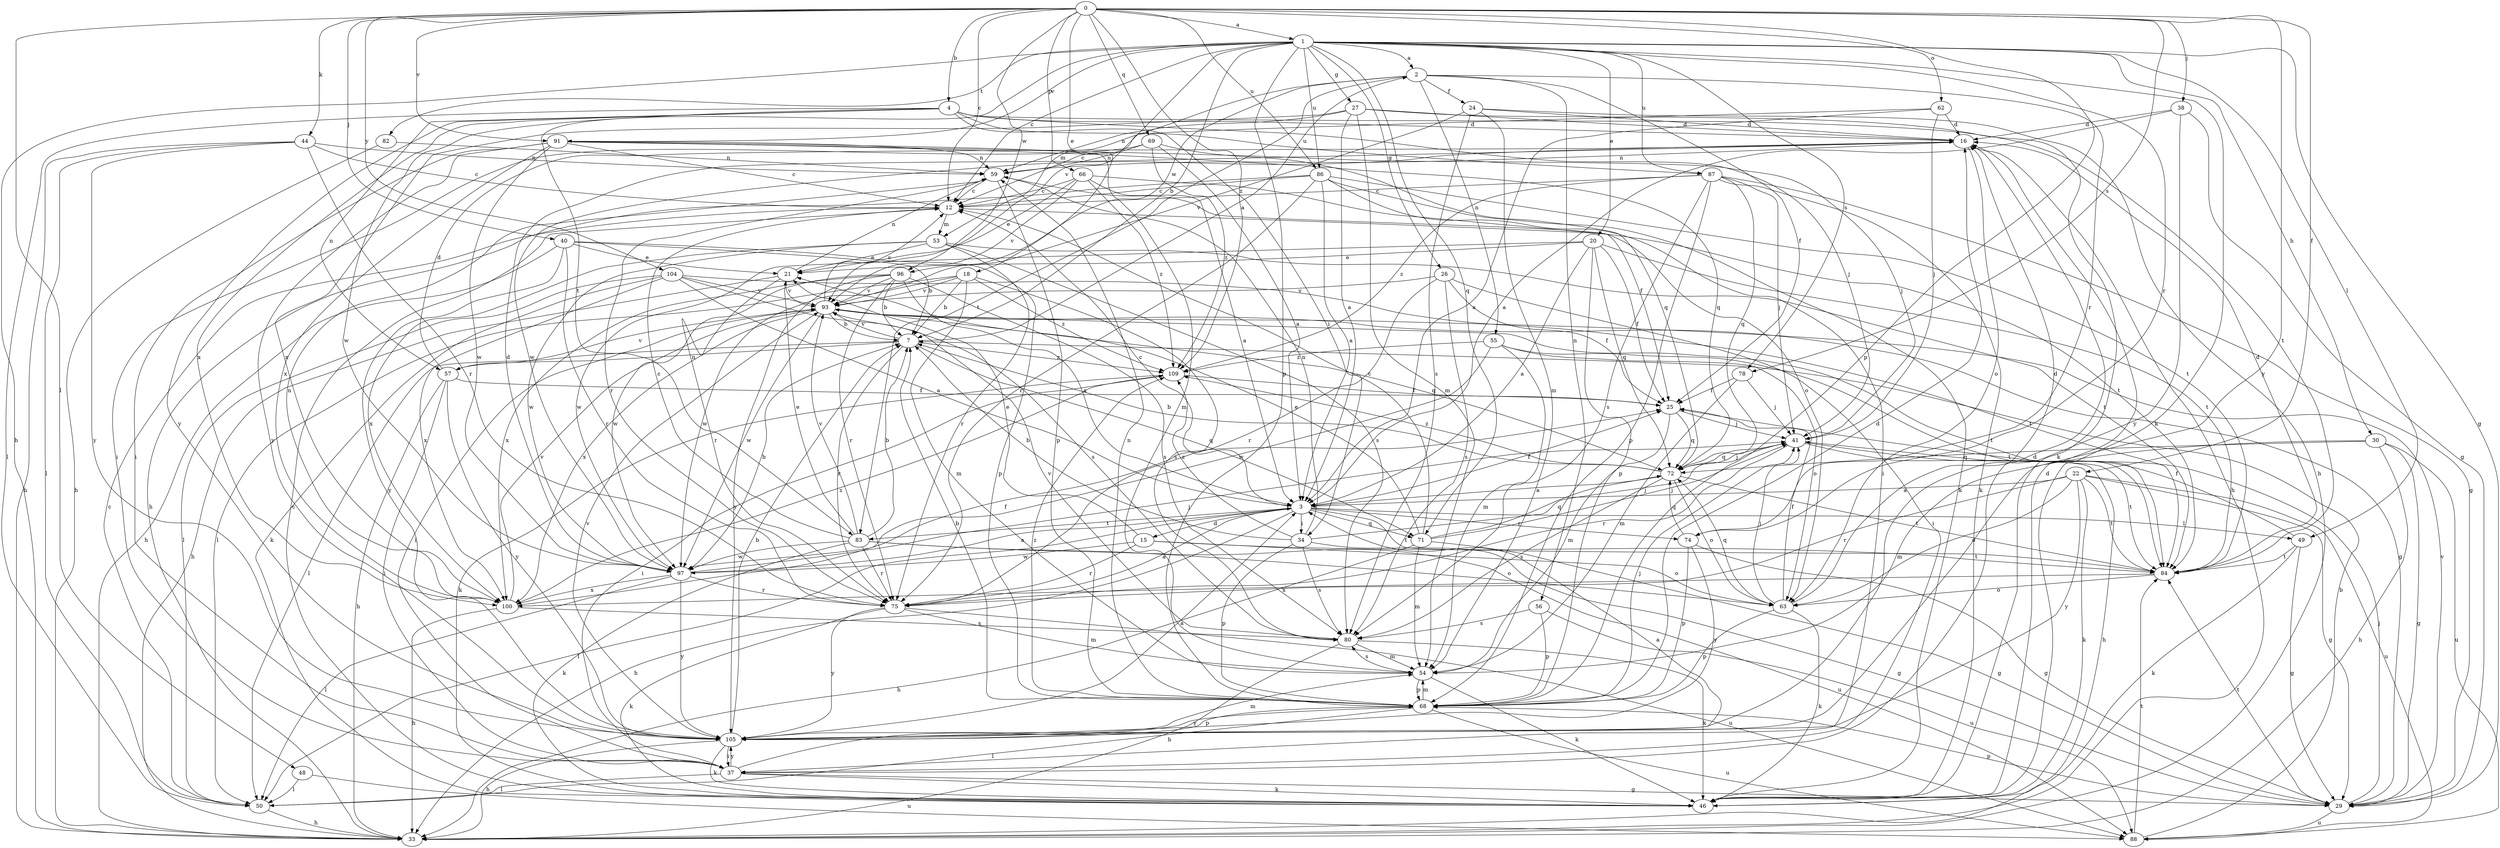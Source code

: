 strict digraph  {
0;
1;
2;
3;
4;
7;
12;
15;
16;
18;
20;
21;
22;
24;
25;
26;
27;
29;
30;
33;
34;
37;
38;
40;
41;
44;
46;
48;
49;
50;
53;
54;
55;
56;
57;
59;
62;
63;
66;
68;
69;
71;
72;
74;
75;
78;
80;
82;
83;
84;
86;
87;
88;
91;
93;
96;
97;
100;
104;
105;
109;
0 -> 1  [label=a];
0 -> 4  [label=b];
0 -> 12  [label=c];
0 -> 18  [label=e];
0 -> 22  [label=f];
0 -> 38  [label=j];
0 -> 40  [label=j];
0 -> 44  [label=k];
0 -> 48  [label=l];
0 -> 62  [label=o];
0 -> 66  [label=p];
0 -> 68  [label=p];
0 -> 69  [label=q];
0 -> 78  [label=s];
0 -> 86  [label=u];
0 -> 91  [label=v];
0 -> 96  [label=w];
0 -> 104  [label=y];
0 -> 105  [label=y];
0 -> 109  [label=z];
1 -> 2  [label=a];
1 -> 7  [label=b];
1 -> 12  [label=c];
1 -> 20  [label=e];
1 -> 26  [label=g];
1 -> 27  [label=g];
1 -> 29  [label=g];
1 -> 30  [label=h];
1 -> 33  [label=h];
1 -> 46  [label=k];
1 -> 49  [label=l];
1 -> 68  [label=p];
1 -> 71  [label=q];
1 -> 74  [label=r];
1 -> 78  [label=s];
1 -> 82  [label=t];
1 -> 83  [label=t];
1 -> 86  [label=u];
1 -> 87  [label=u];
1 -> 91  [label=v];
1 -> 93  [label=v];
2 -> 24  [label=f];
2 -> 25  [label=f];
2 -> 53  [label=m];
2 -> 55  [label=n];
2 -> 56  [label=n];
2 -> 74  [label=r];
2 -> 83  [label=t];
2 -> 96  [label=w];
3 -> 12  [label=c];
3 -> 15  [label=d];
3 -> 25  [label=f];
3 -> 33  [label=h];
3 -> 34  [label=i];
3 -> 49  [label=l];
3 -> 50  [label=l];
3 -> 71  [label=q];
3 -> 74  [label=r];
3 -> 83  [label=t];
3 -> 84  [label=t];
4 -> 16  [label=d];
4 -> 34  [label=i];
4 -> 41  [label=j];
4 -> 50  [label=l];
4 -> 57  [label=n];
4 -> 84  [label=t];
4 -> 87  [label=u];
4 -> 97  [label=w];
4 -> 100  [label=x];
4 -> 105  [label=y];
7 -> 2  [label=a];
7 -> 50  [label=l];
7 -> 57  [label=n];
7 -> 71  [label=q];
7 -> 75  [label=r];
7 -> 93  [label=v];
7 -> 109  [label=z];
12 -> 53  [label=m];
12 -> 84  [label=t];
15 -> 21  [label=e];
15 -> 63  [label=o];
15 -> 75  [label=r];
15 -> 84  [label=t];
15 -> 97  [label=w];
16 -> 33  [label=h];
16 -> 59  [label=n];
16 -> 63  [label=o];
16 -> 97  [label=w];
18 -> 7  [label=b];
18 -> 50  [label=l];
18 -> 54  [label=m];
18 -> 80  [label=s];
18 -> 93  [label=v];
18 -> 97  [label=w];
18 -> 109  [label=z];
20 -> 3  [label=a];
20 -> 21  [label=e];
20 -> 25  [label=f];
20 -> 68  [label=p];
20 -> 72  [label=q];
20 -> 84  [label=t];
20 -> 97  [label=w];
21 -> 33  [label=h];
21 -> 59  [label=n];
21 -> 75  [label=r];
21 -> 93  [label=v];
22 -> 3  [label=a];
22 -> 29  [label=g];
22 -> 46  [label=k];
22 -> 63  [label=o];
22 -> 75  [label=r];
22 -> 84  [label=t];
22 -> 88  [label=u];
22 -> 105  [label=y];
24 -> 16  [label=d];
24 -> 33  [label=h];
24 -> 54  [label=m];
24 -> 80  [label=s];
24 -> 93  [label=v];
25 -> 41  [label=j];
25 -> 54  [label=m];
25 -> 72  [label=q];
26 -> 25  [label=f];
26 -> 37  [label=i];
26 -> 75  [label=r];
26 -> 80  [label=s];
26 -> 93  [label=v];
27 -> 3  [label=a];
27 -> 16  [label=d];
27 -> 46  [label=k];
27 -> 54  [label=m];
27 -> 59  [label=n];
27 -> 100  [label=x];
29 -> 41  [label=j];
29 -> 68  [label=p];
29 -> 84  [label=t];
29 -> 88  [label=u];
29 -> 93  [label=v];
30 -> 29  [label=g];
30 -> 33  [label=h];
30 -> 54  [label=m];
30 -> 72  [label=q];
30 -> 88  [label=u];
34 -> 7  [label=b];
34 -> 29  [label=g];
34 -> 41  [label=j];
34 -> 59  [label=n];
34 -> 68  [label=p];
34 -> 80  [label=s];
34 -> 109  [label=z];
37 -> 3  [label=a];
37 -> 16  [label=d];
37 -> 29  [label=g];
37 -> 46  [label=k];
37 -> 50  [label=l];
37 -> 105  [label=y];
38 -> 3  [label=a];
38 -> 16  [label=d];
38 -> 29  [label=g];
38 -> 105  [label=y];
40 -> 7  [label=b];
40 -> 21  [label=e];
40 -> 33  [label=h];
40 -> 68  [label=p];
40 -> 75  [label=r];
40 -> 105  [label=y];
41 -> 33  [label=h];
41 -> 72  [label=q];
41 -> 75  [label=r];
41 -> 84  [label=t];
44 -> 12  [label=c];
44 -> 33  [label=h];
44 -> 50  [label=l];
44 -> 59  [label=n];
44 -> 75  [label=r];
44 -> 105  [label=y];
46 -> 12  [label=c];
46 -> 16  [label=d];
48 -> 50  [label=l];
48 -> 88  [label=u];
49 -> 25  [label=f];
49 -> 29  [label=g];
49 -> 46  [label=k];
49 -> 84  [label=t];
50 -> 12  [label=c];
50 -> 33  [label=h];
53 -> 21  [label=e];
53 -> 75  [label=r];
53 -> 80  [label=s];
53 -> 84  [label=t];
53 -> 97  [label=w];
53 -> 100  [label=x];
54 -> 46  [label=k];
54 -> 68  [label=p];
54 -> 80  [label=s];
55 -> 54  [label=m];
55 -> 63  [label=o];
55 -> 84  [label=t];
55 -> 97  [label=w];
55 -> 109  [label=z];
56 -> 68  [label=p];
56 -> 80  [label=s];
56 -> 88  [label=u];
57 -> 16  [label=d];
57 -> 25  [label=f];
57 -> 33  [label=h];
57 -> 37  [label=i];
57 -> 93  [label=v];
57 -> 105  [label=y];
59 -> 12  [label=c];
59 -> 63  [label=o];
59 -> 68  [label=p];
59 -> 75  [label=r];
62 -> 3  [label=a];
62 -> 12  [label=c];
62 -> 16  [label=d];
62 -> 41  [label=j];
63 -> 16  [label=d];
63 -> 25  [label=f];
63 -> 41  [label=j];
63 -> 46  [label=k];
63 -> 68  [label=p];
63 -> 72  [label=q];
66 -> 3  [label=a];
66 -> 12  [label=c];
66 -> 21  [label=e];
66 -> 25  [label=f];
66 -> 93  [label=v];
66 -> 109  [label=z];
68 -> 7  [label=b];
68 -> 16  [label=d];
68 -> 41  [label=j];
68 -> 50  [label=l];
68 -> 54  [label=m];
68 -> 59  [label=n];
68 -> 88  [label=u];
68 -> 105  [label=y];
68 -> 109  [label=z];
69 -> 3  [label=a];
69 -> 37  [label=i];
69 -> 59  [label=n];
69 -> 72  [label=q];
69 -> 109  [label=z];
71 -> 12  [label=c];
71 -> 21  [label=e];
71 -> 29  [label=g];
71 -> 33  [label=h];
71 -> 41  [label=j];
71 -> 54  [label=m];
71 -> 72  [label=q];
72 -> 3  [label=a];
72 -> 7  [label=b];
72 -> 41  [label=j];
72 -> 63  [label=o];
72 -> 80  [label=s];
72 -> 84  [label=t];
72 -> 109  [label=z];
74 -> 29  [label=g];
74 -> 68  [label=p];
74 -> 72  [label=q];
74 -> 105  [label=y];
75 -> 3  [label=a];
75 -> 46  [label=k];
75 -> 54  [label=m];
75 -> 88  [label=u];
75 -> 105  [label=y];
78 -> 25  [label=f];
78 -> 41  [label=j];
78 -> 54  [label=m];
80 -> 33  [label=h];
80 -> 46  [label=k];
80 -> 54  [label=m];
80 -> 93  [label=v];
82 -> 33  [label=h];
82 -> 59  [label=n];
83 -> 7  [label=b];
83 -> 12  [label=c];
83 -> 21  [label=e];
83 -> 46  [label=k];
83 -> 63  [label=o];
83 -> 75  [label=r];
83 -> 88  [label=u];
83 -> 93  [label=v];
83 -> 97  [label=w];
84 -> 16  [label=d];
84 -> 63  [label=o];
84 -> 100  [label=x];
86 -> 3  [label=a];
86 -> 12  [label=c];
86 -> 33  [label=h];
86 -> 37  [label=i];
86 -> 46  [label=k];
86 -> 75  [label=r];
86 -> 84  [label=t];
87 -> 12  [label=c];
87 -> 29  [label=g];
87 -> 41  [label=j];
87 -> 46  [label=k];
87 -> 68  [label=p];
87 -> 72  [label=q];
87 -> 80  [label=s];
87 -> 109  [label=z];
88 -> 7  [label=b];
88 -> 84  [label=t];
91 -> 12  [label=c];
91 -> 37  [label=i];
91 -> 41  [label=j];
91 -> 54  [label=m];
91 -> 59  [label=n];
91 -> 72  [label=q];
91 -> 97  [label=w];
91 -> 100  [label=x];
91 -> 105  [label=y];
93 -> 7  [label=b];
93 -> 12  [label=c];
93 -> 29  [label=g];
93 -> 37  [label=i];
93 -> 72  [label=q];
93 -> 84  [label=t];
93 -> 97  [label=w];
93 -> 100  [label=x];
96 -> 3  [label=a];
96 -> 7  [label=b];
96 -> 75  [label=r];
96 -> 80  [label=s];
96 -> 93  [label=v];
96 -> 97  [label=w];
96 -> 100  [label=x];
96 -> 105  [label=y];
97 -> 3  [label=a];
97 -> 7  [label=b];
97 -> 16  [label=d];
97 -> 41  [label=j];
97 -> 50  [label=l];
97 -> 75  [label=r];
97 -> 100  [label=x];
97 -> 105  [label=y];
100 -> 25  [label=f];
100 -> 33  [label=h];
100 -> 59  [label=n];
100 -> 80  [label=s];
100 -> 93  [label=v];
100 -> 109  [label=z];
104 -> 3  [label=a];
104 -> 46  [label=k];
104 -> 50  [label=l];
104 -> 80  [label=s];
104 -> 84  [label=t];
104 -> 93  [label=v];
104 -> 100  [label=x];
105 -> 3  [label=a];
105 -> 7  [label=b];
105 -> 33  [label=h];
105 -> 37  [label=i];
105 -> 46  [label=k];
105 -> 54  [label=m];
105 -> 68  [label=p];
105 -> 93  [label=v];
109 -> 25  [label=f];
109 -> 37  [label=i];
109 -> 46  [label=k];
}
